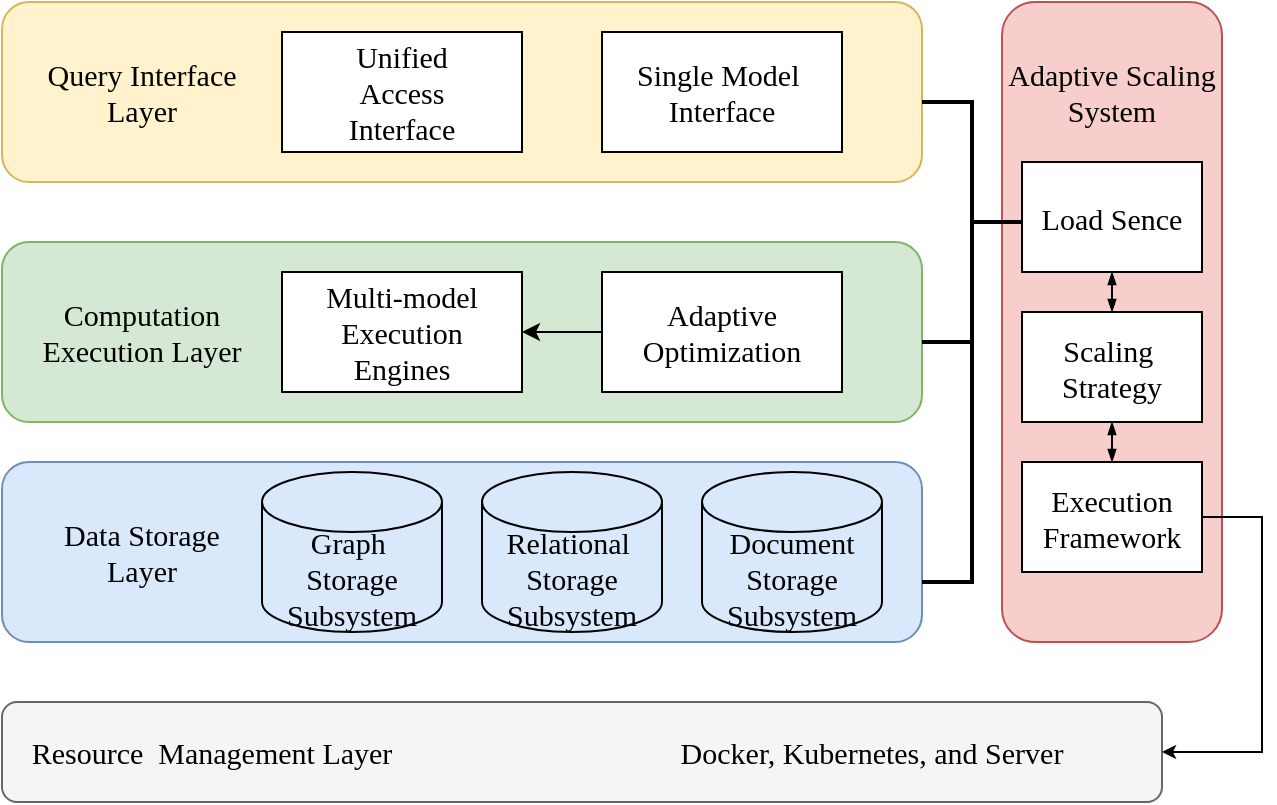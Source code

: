 <mxfile version="20.0.3" type="github">
  <diagram id="Bv1JCfjLEpzCvMA5lc87" name="Page-1">
    <mxGraphModel dx="2767" dy="-2748" grid="1" gridSize="10" guides="1" tooltips="1" connect="1" arrows="1" fold="1" page="1" pageScale="1" pageWidth="827" pageHeight="1169" math="0" shadow="0">
      <root>
        <mxCell id="0" />
        <mxCell id="1" parent="0" />
        <mxCell id="rpI_Agg71esc5i5cM7wn-1" value="" style="rounded=1;whiteSpace=wrap;html=1;glass=0;fontFamily=Times New Roman;fontSize=13;strokeWidth=1;fillColor=#fff2cc;gradientDirection=east;strokeColor=#d6b656;" vertex="1" parent="1">
          <mxGeometry x="-1610" y="3770" width="460" height="90" as="geometry" />
        </mxCell>
        <mxCell id="rpI_Agg71esc5i5cM7wn-2" value="&lt;font style=&quot;font-size: 15px&quot;&gt;Query Interface Layer&lt;/font&gt;" style="text;html=1;strokeColor=none;fillColor=none;align=center;verticalAlign=middle;whiteSpace=wrap;rounded=0;glass=0;fontFamily=Times New Roman;fontSize=13;fontColor=#000000;" vertex="1" parent="1">
          <mxGeometry x="-1600" y="3800" width="120" height="30" as="geometry" />
        </mxCell>
        <mxCell id="rpI_Agg71esc5i5cM7wn-3" value="Unified&lt;br&gt;Access&lt;br&gt;Interface" style="rounded=0;whiteSpace=wrap;html=1;glass=0;fontFamily=Times New Roman;fontSize=15;strokeWidth=1;gradientDirection=east;" vertex="1" parent="1">
          <mxGeometry x="-1470" y="3785" width="120" height="60" as="geometry" />
        </mxCell>
        <mxCell id="rpI_Agg71esc5i5cM7wn-4" value="Single Model&amp;nbsp;&lt;br&gt;Interface" style="rounded=0;whiteSpace=wrap;html=1;glass=0;fontFamily=Times New Roman;fontSize=15;strokeWidth=1;gradientDirection=east;" vertex="1" parent="1">
          <mxGeometry x="-1310" y="3785" width="120" height="60" as="geometry" />
        </mxCell>
        <mxCell id="rpI_Agg71esc5i5cM7wn-5" value="" style="rounded=1;whiteSpace=wrap;html=1;glass=0;fontFamily=Times New Roman;fontSize=13;strokeWidth=1;fillColor=#d5e8d4;gradientDirection=east;strokeColor=#82b366;" vertex="1" parent="1">
          <mxGeometry x="-1610" y="3890" width="460" height="90" as="geometry" />
        </mxCell>
        <mxCell id="rpI_Agg71esc5i5cM7wn-6" value="&lt;font style=&quot;font-size: 15px&quot;&gt;Computation&lt;br&gt;Execution Layer&lt;/font&gt;" style="text;html=1;strokeColor=none;fillColor=none;align=center;verticalAlign=middle;whiteSpace=wrap;rounded=0;glass=0;fontFamily=Times New Roman;fontSize=13;fontColor=#000000;" vertex="1" parent="1">
          <mxGeometry x="-1600" y="3920" width="120" height="30" as="geometry" />
        </mxCell>
        <mxCell id="rpI_Agg71esc5i5cM7wn-7" value="Multi-model&lt;br&gt;Execution&lt;br&gt;Engines" style="rounded=0;whiteSpace=wrap;html=1;glass=0;fontFamily=Times New Roman;fontSize=15;strokeWidth=1;gradientDirection=east;" vertex="1" parent="1">
          <mxGeometry x="-1470" y="3905" width="120" height="60" as="geometry" />
        </mxCell>
        <mxCell id="rpI_Agg71esc5i5cM7wn-8" value="Adaptive&lt;br&gt;Optimization" style="rounded=0;whiteSpace=wrap;html=1;glass=0;fontFamily=Times New Roman;fontSize=15;strokeWidth=1;gradientDirection=east;" vertex="1" parent="1">
          <mxGeometry x="-1310" y="3905" width="120" height="60" as="geometry" />
        </mxCell>
        <mxCell id="rpI_Agg71esc5i5cM7wn-9" value="" style="rounded=1;whiteSpace=wrap;html=1;glass=0;fontFamily=Times New Roman;fontSize=13;strokeWidth=1;fillColor=#dae8fc;gradientDirection=east;strokeColor=#6c8ebf;" vertex="1" parent="1">
          <mxGeometry x="-1610" y="4000" width="460" height="90" as="geometry" />
        </mxCell>
        <mxCell id="rpI_Agg71esc5i5cM7wn-10" value="&lt;span style=&quot;font-size: 15px&quot;&gt;Data Storage&lt;br&gt;Layer&lt;br&gt;&lt;/span&gt;" style="text;html=1;strokeColor=none;fillColor=none;align=center;verticalAlign=middle;whiteSpace=wrap;rounded=0;glass=0;fontFamily=Times New Roman;fontSize=13;fontColor=#000000;" vertex="1" parent="1">
          <mxGeometry x="-1600" y="4030" width="120" height="30" as="geometry" />
        </mxCell>
        <mxCell id="rpI_Agg71esc5i5cM7wn-11" value="Graph&amp;nbsp;&lt;br&gt;Storage&lt;br&gt;Subsystem" style="shape=cylinder3;whiteSpace=wrap;html=1;boundedLbl=1;backgroundOutline=1;size=15;glass=0;fontFamily=Times New Roman;fontSize=15;fontColor=#000000;strokeWidth=1;fillColor=none;gradientColor=none;gradientDirection=east;" vertex="1" parent="1">
          <mxGeometry x="-1480" y="4005" width="90" height="80" as="geometry" />
        </mxCell>
        <mxCell id="rpI_Agg71esc5i5cM7wn-12" value="Relational&amp;nbsp;&lt;br&gt;Storage&lt;br&gt;Subsystem" style="shape=cylinder3;whiteSpace=wrap;html=1;boundedLbl=1;backgroundOutline=1;size=15;glass=0;fontFamily=Times New Roman;fontSize=15;fontColor=#000000;strokeWidth=1;fillColor=none;gradientColor=none;gradientDirection=east;" vertex="1" parent="1">
          <mxGeometry x="-1370" y="4005" width="90" height="80" as="geometry" />
        </mxCell>
        <mxCell id="rpI_Agg71esc5i5cM7wn-13" value="Document&lt;br&gt;Storage&lt;br&gt;Subsystem" style="shape=cylinder3;whiteSpace=wrap;html=1;boundedLbl=1;backgroundOutline=1;size=15;glass=0;fontFamily=Times New Roman;fontSize=15;fontColor=#000000;strokeWidth=1;fillColor=none;gradientColor=none;gradientDirection=east;" vertex="1" parent="1">
          <mxGeometry x="-1260" y="4005" width="90" height="80" as="geometry" />
        </mxCell>
        <mxCell id="rpI_Agg71esc5i5cM7wn-14" value="" style="endArrow=classic;html=1;rounded=0;fontFamily=Times New Roman;fontSize=15;fontColor=#000000;startSize=4;strokeWidth=1;exitX=0;exitY=0.5;exitDx=0;exitDy=0;entryX=1;entryY=0.5;entryDx=0;entryDy=0;" edge="1" parent="1" source="rpI_Agg71esc5i5cM7wn-8" target="rpI_Agg71esc5i5cM7wn-7">
          <mxGeometry width="50" height="50" relative="1" as="geometry">
            <mxPoint x="-1170" y="3800" as="sourcePoint" />
            <mxPoint x="-1120" y="3750" as="targetPoint" />
          </mxGeometry>
        </mxCell>
        <mxCell id="rpI_Agg71esc5i5cM7wn-15" value="" style="rounded=1;whiteSpace=wrap;html=1;glass=0;fontFamily=Times New Roman;fontSize=13;strokeWidth=1;fillColor=#f5f5f5;gradientDirection=east;strokeColor=#666666;fontColor=#333333;" vertex="1" parent="1">
          <mxGeometry x="-1610" y="4120" width="580" height="50" as="geometry" />
        </mxCell>
        <mxCell id="rpI_Agg71esc5i5cM7wn-16" value="Resource&amp;nbsp; Management Layer" style="text;html=1;strokeColor=none;fillColor=none;align=center;verticalAlign=middle;whiteSpace=wrap;rounded=0;glass=0;fontFamily=Times New Roman;fontSize=15;fontColor=#000000;" vertex="1" parent="1">
          <mxGeometry x="-1610" y="4129" width="210" height="32" as="geometry" />
        </mxCell>
        <mxCell id="rpI_Agg71esc5i5cM7wn-17" value="Docker, Kubernetes, and Server" style="text;html=1;strokeColor=none;fillColor=none;align=center;verticalAlign=middle;whiteSpace=wrap;rounded=0;glass=0;fontFamily=Times New Roman;fontSize=15;fontColor=#000000;" vertex="1" parent="1">
          <mxGeometry x="-1280" y="4129" width="210" height="32" as="geometry" />
        </mxCell>
        <mxCell id="rpI_Agg71esc5i5cM7wn-18" value="" style="rounded=1;whiteSpace=wrap;html=1;glass=0;fontFamily=Times New Roman;fontSize=15;strokeWidth=1;fillColor=#f8cecc;gradientDirection=east;strokeColor=#b85450;" vertex="1" parent="1">
          <mxGeometry x="-1110" y="3770" width="110" height="320" as="geometry" />
        </mxCell>
        <mxCell id="rpI_Agg71esc5i5cM7wn-19" value="Adaptive Scaling System" style="text;html=1;strokeColor=none;fillColor=none;align=center;verticalAlign=middle;whiteSpace=wrap;rounded=0;glass=0;fontFamily=Times New Roman;fontSize=15;fontColor=#000000;" vertex="1" parent="1">
          <mxGeometry x="-1110" y="3800" width="110" height="30" as="geometry" />
        </mxCell>
        <mxCell id="rpI_Agg71esc5i5cM7wn-20" value="Load Sence" style="rounded=0;whiteSpace=wrap;html=1;glass=0;fontFamily=Times New Roman;fontSize=15;strokeWidth=1;gradientDirection=east;" vertex="1" parent="1">
          <mxGeometry x="-1100" y="3850" width="90" height="55" as="geometry" />
        </mxCell>
        <mxCell id="rpI_Agg71esc5i5cM7wn-21" value="Scaling&amp;nbsp;&lt;br&gt;Strategy" style="rounded=0;whiteSpace=wrap;html=1;glass=0;fontFamily=Times New Roman;fontSize=15;strokeWidth=1;gradientDirection=east;" vertex="1" parent="1">
          <mxGeometry x="-1100" y="3925" width="90" height="55" as="geometry" />
        </mxCell>
        <mxCell id="rpI_Agg71esc5i5cM7wn-22" value="Execution&lt;br&gt;Framework" style="rounded=0;whiteSpace=wrap;html=1;glass=0;fontFamily=Times New Roman;fontSize=15;strokeWidth=1;gradientDirection=east;" vertex="1" parent="1">
          <mxGeometry x="-1100" y="4000" width="90" height="55" as="geometry" />
        </mxCell>
        <mxCell id="rpI_Agg71esc5i5cM7wn-23" value="" style="endArrow=blockThin;html=1;rounded=0;fontFamily=Times New Roman;fontSize=15;fontColor=#000000;startSize=4;strokeWidth=1;exitX=0.5;exitY=1;exitDx=0;exitDy=0;startArrow=blockThin;startFill=1;endFill=1;endSize=4;" edge="1" parent="1" source="rpI_Agg71esc5i5cM7wn-20" target="rpI_Agg71esc5i5cM7wn-21">
          <mxGeometry width="50" height="50" relative="1" as="geometry">
            <mxPoint x="-1180" y="3820" as="sourcePoint" />
            <mxPoint x="-1130" y="3770" as="targetPoint" />
          </mxGeometry>
        </mxCell>
        <mxCell id="rpI_Agg71esc5i5cM7wn-24" value="" style="endArrow=blockThin;html=1;rounded=0;fontFamily=Times New Roman;fontSize=15;fontColor=#000000;startSize=4;strokeWidth=1;exitX=0.5;exitY=1;exitDx=0;exitDy=0;startArrow=blockThin;startFill=1;endFill=1;endSize=4;entryX=0.5;entryY=0;entryDx=0;entryDy=0;" edge="1" parent="1" source="rpI_Agg71esc5i5cM7wn-21" target="rpI_Agg71esc5i5cM7wn-22">
          <mxGeometry width="50" height="50" relative="1" as="geometry">
            <mxPoint x="-1045" y="3915" as="sourcePoint" />
            <mxPoint x="-1045" y="3935" as="targetPoint" />
          </mxGeometry>
        </mxCell>
        <mxCell id="rpI_Agg71esc5i5cM7wn-25" value="" style="strokeWidth=2;html=1;shape=mxgraph.flowchart.annotation_2;align=left;labelPosition=right;pointerEvents=1;glass=0;fontFamily=Times New Roman;fontSize=15;fontColor=#000000;fillColor=none;gradientColor=none;gradientDirection=east;rotation=-180;" vertex="1" parent="1">
          <mxGeometry x="-1150" y="3820" width="50" height="120" as="geometry" />
        </mxCell>
        <mxCell id="rpI_Agg71esc5i5cM7wn-26" value="" style="strokeWidth=2;html=1;shape=mxgraph.flowchart.annotation_1;align=left;pointerEvents=1;glass=0;fontFamily=Times New Roman;fontSize=15;fontColor=#000000;fillColor=none;gradientColor=none;gradientDirection=east;rotation=-180;" vertex="1" parent="1">
          <mxGeometry x="-1150" y="3940" width="25" height="120" as="geometry" />
        </mxCell>
        <mxCell id="rpI_Agg71esc5i5cM7wn-27" value="" style="edgeStyle=segmentEdgeStyle;endArrow=classic;html=1;rounded=0;fontFamily=Times New Roman;fontSize=15;fontColor=#000000;startSize=4;endSize=4;strokeWidth=1;exitX=1;exitY=0.5;exitDx=0;exitDy=0;entryX=1;entryY=0.5;entryDx=0;entryDy=0;" edge="1" parent="1" source="rpI_Agg71esc5i5cM7wn-22" target="rpI_Agg71esc5i5cM7wn-15">
          <mxGeometry width="50" height="50" relative="1" as="geometry">
            <mxPoint x="-917" y="3977.47" as="sourcePoint" />
            <mxPoint x="-867" y="3927.47" as="targetPoint" />
            <Array as="points">
              <mxPoint x="-980" y="4027" />
              <mxPoint x="-980" y="4145" />
            </Array>
          </mxGeometry>
        </mxCell>
      </root>
    </mxGraphModel>
  </diagram>
</mxfile>
